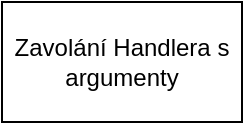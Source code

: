 <mxfile>
    <diagram id="lDl5yCE3hUXNIaxWPvSU" name="Page-1">
        <mxGraphModel dx="778" dy="1012" grid="1" gridSize="10" guides="1" tooltips="1" connect="1" arrows="1" fold="1" page="1" pageScale="1" pageWidth="850" pageHeight="1100" math="0" shadow="0">
            <root>
                <mxCell id="0"/>
                <mxCell id="1" parent="0"/>
                <mxCell id="2" value="Zavolání Handlera s argumenty" style="rounded=0;whiteSpace=wrap;html=1;" vertex="1" parent="1">
                    <mxGeometry x="150" y="200" width="120" height="60" as="geometry"/>
                </mxCell>
            </root>
        </mxGraphModel>
    </diagram>
</mxfile>